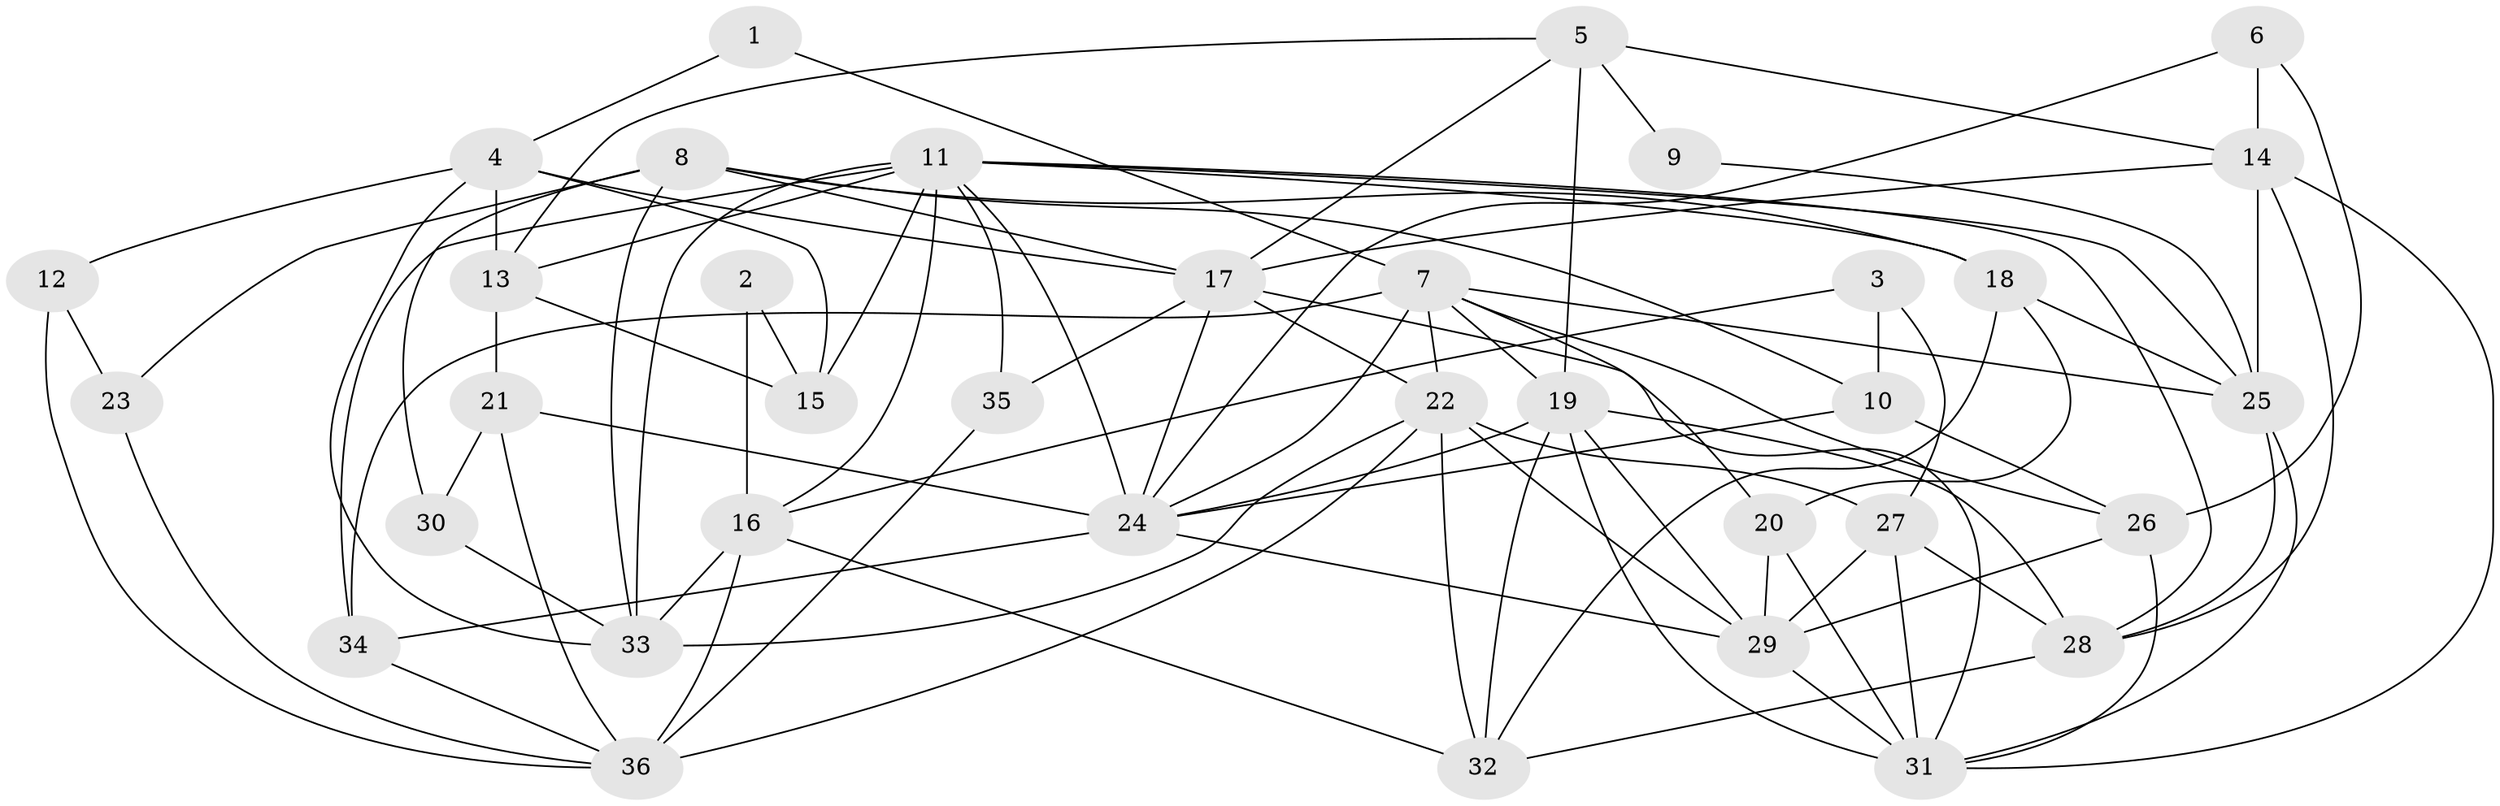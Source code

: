 // original degree distribution, {4: 0.2222222222222222, 7: 0.09722222222222222, 6: 0.041666666666666664, 3: 0.3611111111111111, 2: 0.1111111111111111, 5: 0.1527777777777778, 8: 0.013888888888888888}
// Generated by graph-tools (version 1.1) at 2025/02/03/09/25 03:02:03]
// undirected, 36 vertices, 94 edges
graph export_dot {
graph [start="1"]
  node [color=gray90,style=filled];
  1;
  2;
  3;
  4;
  5;
  6;
  7;
  8;
  9;
  10;
  11;
  12;
  13;
  14;
  15;
  16;
  17;
  18;
  19;
  20;
  21;
  22;
  23;
  24;
  25;
  26;
  27;
  28;
  29;
  30;
  31;
  32;
  33;
  34;
  35;
  36;
  1 -- 4 [weight=1.0];
  1 -- 7 [weight=1.0];
  2 -- 15 [weight=1.0];
  2 -- 16 [weight=1.0];
  3 -- 10 [weight=1.0];
  3 -- 16 [weight=1.0];
  3 -- 27 [weight=2.0];
  4 -- 12 [weight=1.0];
  4 -- 13 [weight=3.0];
  4 -- 15 [weight=1.0];
  4 -- 17 [weight=1.0];
  4 -- 33 [weight=1.0];
  5 -- 9 [weight=1.0];
  5 -- 13 [weight=1.0];
  5 -- 14 [weight=1.0];
  5 -- 17 [weight=1.0];
  5 -- 19 [weight=1.0];
  6 -- 14 [weight=1.0];
  6 -- 24 [weight=1.0];
  6 -- 26 [weight=1.0];
  7 -- 19 [weight=3.0];
  7 -- 20 [weight=1.0];
  7 -- 22 [weight=1.0];
  7 -- 24 [weight=1.0];
  7 -- 25 [weight=1.0];
  7 -- 26 [weight=1.0];
  7 -- 34 [weight=1.0];
  8 -- 10 [weight=1.0];
  8 -- 17 [weight=1.0];
  8 -- 18 [weight=1.0];
  8 -- 23 [weight=1.0];
  8 -- 30 [weight=2.0];
  8 -- 33 [weight=1.0];
  9 -- 25 [weight=1.0];
  10 -- 24 [weight=1.0];
  10 -- 26 [weight=1.0];
  11 -- 13 [weight=2.0];
  11 -- 15 [weight=2.0];
  11 -- 16 [weight=1.0];
  11 -- 18 [weight=1.0];
  11 -- 24 [weight=1.0];
  11 -- 25 [weight=1.0];
  11 -- 28 [weight=1.0];
  11 -- 33 [weight=1.0];
  11 -- 34 [weight=1.0];
  11 -- 35 [weight=1.0];
  12 -- 23 [weight=1.0];
  12 -- 36 [weight=1.0];
  13 -- 15 [weight=1.0];
  13 -- 21 [weight=1.0];
  14 -- 17 [weight=1.0];
  14 -- 25 [weight=1.0];
  14 -- 28 [weight=1.0];
  14 -- 31 [weight=1.0];
  16 -- 32 [weight=1.0];
  16 -- 33 [weight=1.0];
  16 -- 36 [weight=2.0];
  17 -- 22 [weight=1.0];
  17 -- 24 [weight=1.0];
  17 -- 31 [weight=1.0];
  17 -- 35 [weight=2.0];
  18 -- 20 [weight=1.0];
  18 -- 25 [weight=1.0];
  18 -- 32 [weight=1.0];
  19 -- 24 [weight=1.0];
  19 -- 28 [weight=1.0];
  19 -- 29 [weight=1.0];
  19 -- 31 [weight=2.0];
  19 -- 32 [weight=1.0];
  20 -- 29 [weight=1.0];
  20 -- 31 [weight=1.0];
  21 -- 24 [weight=1.0];
  21 -- 30 [weight=1.0];
  21 -- 36 [weight=1.0];
  22 -- 27 [weight=2.0];
  22 -- 29 [weight=1.0];
  22 -- 32 [weight=1.0];
  22 -- 33 [weight=1.0];
  22 -- 36 [weight=1.0];
  23 -- 36 [weight=1.0];
  24 -- 29 [weight=1.0];
  24 -- 34 [weight=1.0];
  25 -- 28 [weight=1.0];
  25 -- 31 [weight=1.0];
  26 -- 29 [weight=1.0];
  26 -- 31 [weight=1.0];
  27 -- 28 [weight=1.0];
  27 -- 29 [weight=1.0];
  27 -- 31 [weight=1.0];
  28 -- 32 [weight=1.0];
  29 -- 31 [weight=1.0];
  30 -- 33 [weight=1.0];
  34 -- 36 [weight=1.0];
  35 -- 36 [weight=1.0];
}
